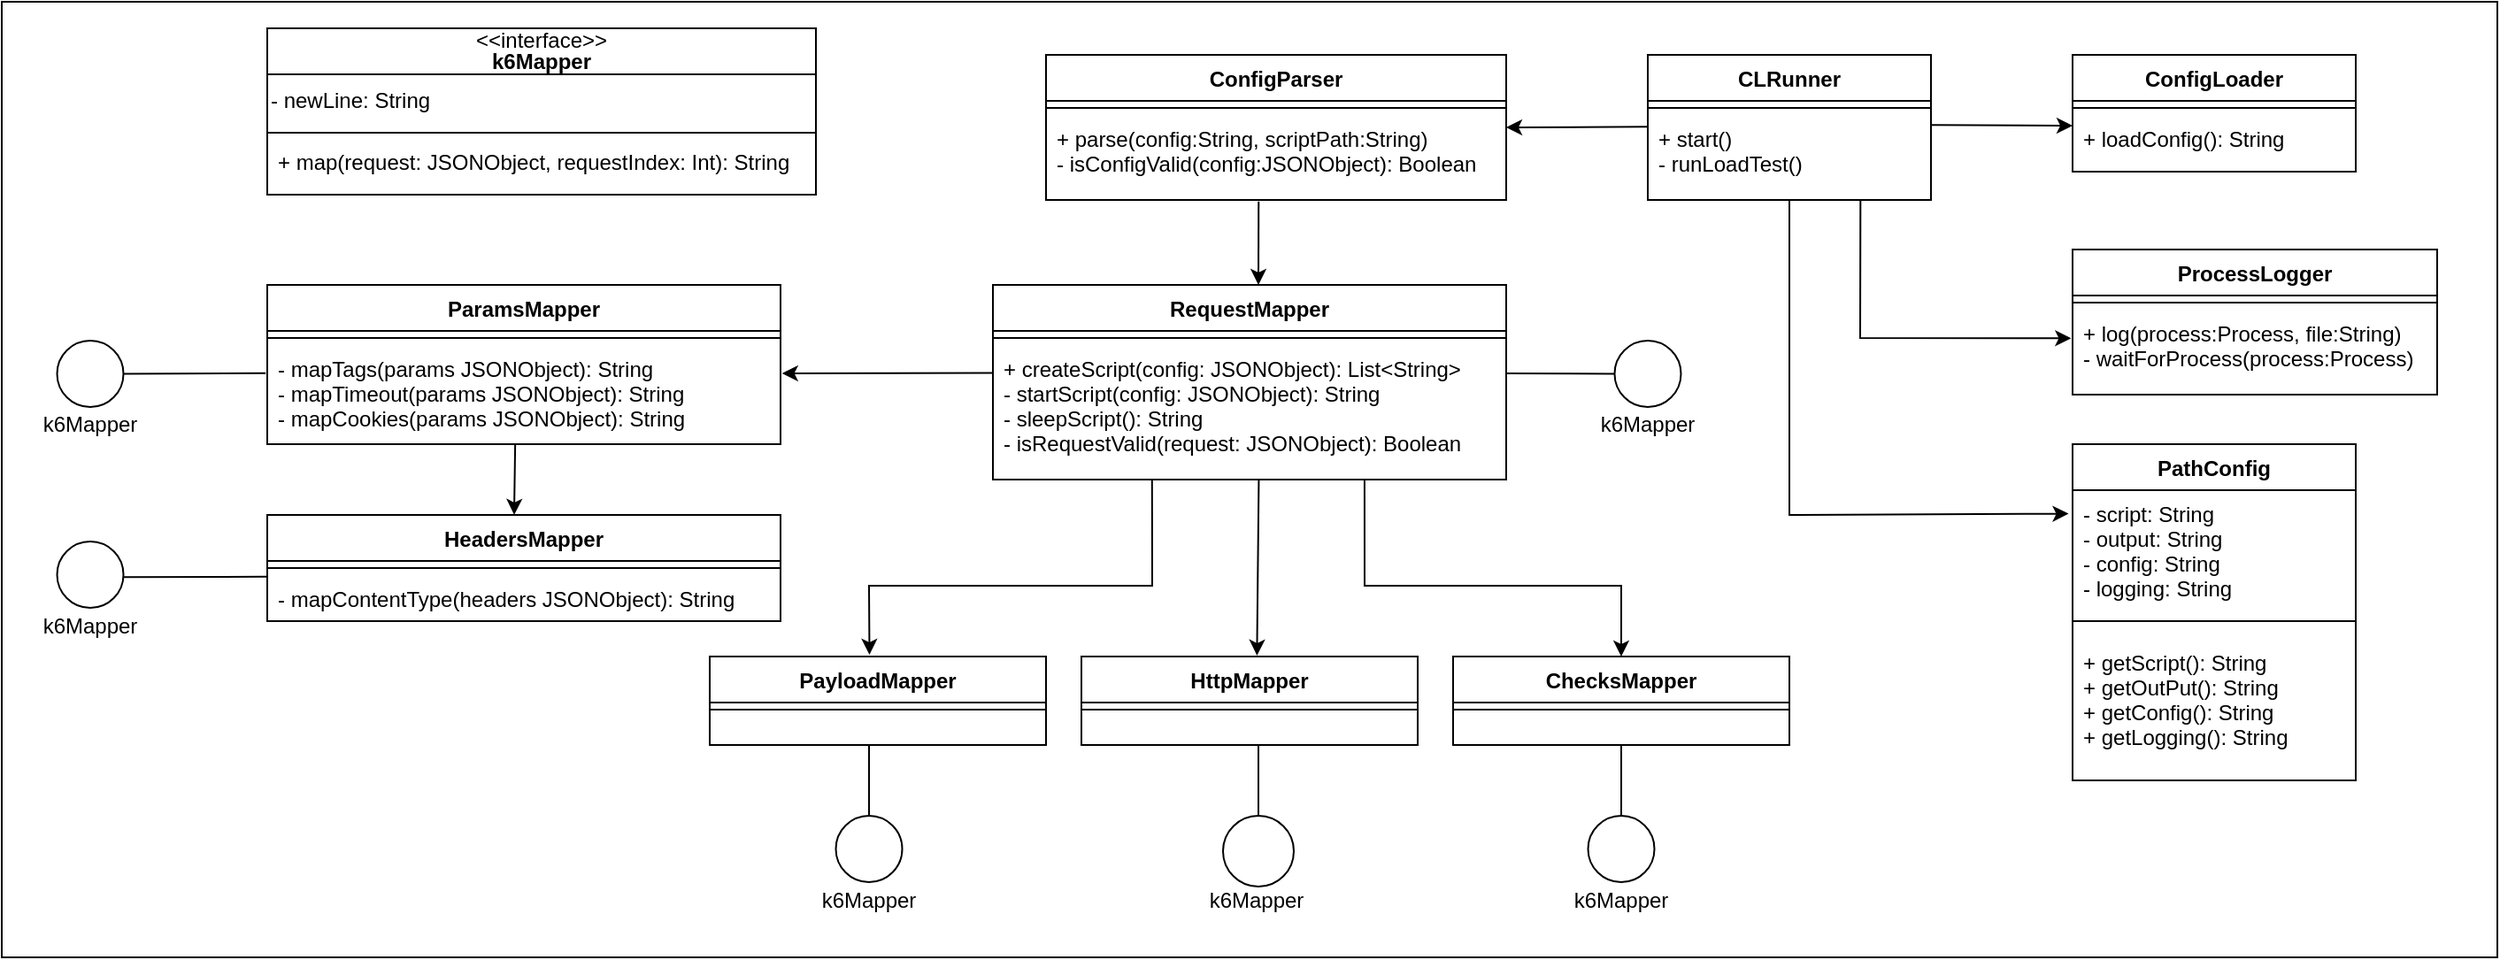 <mxfile version="20.4.1" type="device"><diagram id="C5RBs43oDa-KdzZeNtuy" name="Page-1"><mxGraphModel dx="2858" dy="1074" grid="1" gridSize="10" guides="1" tooltips="1" connect="1" arrows="1" fold="1" page="1" pageScale="1" pageWidth="827" pageHeight="1169" math="0" shadow="0"><root><mxCell id="WIyWlLk6GJQsqaUBKTNV-0"/><mxCell id="WIyWlLk6GJQsqaUBKTNV-1" parent="WIyWlLk6GJQsqaUBKTNV-0"/><mxCell id="igBrvfG-ouVhLRDRHnCO-88" value="" style="rounded=0;whiteSpace=wrap;html=1;fontSize=12;fontColor=#000000;" vertex="1" parent="WIyWlLk6GJQsqaUBKTNV-1"><mxGeometry x="-690" y="30" width="1410" height="540" as="geometry"/></mxCell><mxCell id="zkfFHV4jXpPFQw0GAbJ--0" value="CLRunner" style="swimlane;fontStyle=1;align=center;verticalAlign=top;childLayout=stackLayout;horizontal=1;startSize=26;horizontalStack=0;resizeParent=1;resizeLast=0;collapsible=1;marginBottom=0;rounded=0;shadow=0;strokeWidth=1;" parent="WIyWlLk6GJQsqaUBKTNV-1" vertex="1"><mxGeometry x="240" y="60" width="160" height="82" as="geometry"><mxRectangle x="230" y="140" width="160" height="26" as="alternateBounds"/></mxGeometry></mxCell><mxCell id="zkfFHV4jXpPFQw0GAbJ--4" value="" style="line;html=1;strokeWidth=1;align=left;verticalAlign=middle;spacingTop=-1;spacingLeft=3;spacingRight=3;rotatable=0;labelPosition=right;points=[];portConstraint=eastwest;" parent="zkfFHV4jXpPFQw0GAbJ--0" vertex="1"><mxGeometry y="26" width="160" height="8" as="geometry"/></mxCell><mxCell id="zkfFHV4jXpPFQw0GAbJ--5" value="+ start()&#xA;- runLoadTest()&#xA;" style="text;align=left;verticalAlign=top;spacingLeft=4;spacingRight=4;overflow=hidden;rotatable=0;points=[[0,0.5],[1,0.5]];portConstraint=eastwest;" parent="zkfFHV4jXpPFQw0GAbJ--0" vertex="1"><mxGeometry y="34" width="160" height="48" as="geometry"/></mxCell><mxCell id="igBrvfG-ouVhLRDRHnCO-1" value="" style="swimlane;fontStyle=1;align=center;verticalAlign=middle;childLayout=stackLayout;horizontal=1;startSize=26;horizontalStack=0;resizeParent=1;resizeLast=0;collapsible=1;marginBottom=0;rounded=0;shadow=0;strokeWidth=1;fontSize=12;labelPosition=center;verticalLabelPosition=middle;" vertex="1" parent="WIyWlLk6GJQsqaUBKTNV-1"><mxGeometry x="-540" y="45" width="310" height="94" as="geometry"><mxRectangle x="30" y="425" width="160" height="26" as="alternateBounds"/></mxGeometry></mxCell><mxCell id="igBrvfG-ouVhLRDRHnCO-37" value="- newLine: String" style="text;html=1;align=left;verticalAlign=middle;resizable=0;points=[];autosize=1;strokeColor=none;fillColor=none;fontSize=12;" vertex="1" parent="igBrvfG-ouVhLRDRHnCO-1"><mxGeometry y="26" width="310" height="30" as="geometry"/></mxCell><mxCell id="igBrvfG-ouVhLRDRHnCO-2" value="" style="line;html=1;strokeWidth=1;align=left;verticalAlign=middle;spacingTop=-1;spacingLeft=3;spacingRight=3;rotatable=0;labelPosition=right;points=[];portConstraint=eastwest;" vertex="1" parent="igBrvfG-ouVhLRDRHnCO-1"><mxGeometry y="56" width="310" height="6" as="geometry"/></mxCell><mxCell id="igBrvfG-ouVhLRDRHnCO-3" value="+ map(request: JSONObject, requestIndex: Int): String" style="text;align=left;verticalAlign=top;spacingLeft=4;spacingRight=4;overflow=hidden;rotatable=0;points=[[0,0.5],[1,0.5]];portConstraint=eastwest;" vertex="1" parent="igBrvfG-ouVhLRDRHnCO-1"><mxGeometry y="62" width="310" height="32" as="geometry"/></mxCell><mxCell id="igBrvfG-ouVhLRDRHnCO-10" value="ConfigLoader" style="swimlane;fontStyle=1;align=center;verticalAlign=top;childLayout=stackLayout;horizontal=1;startSize=26;horizontalStack=0;resizeParent=1;resizeLast=0;collapsible=1;marginBottom=0;rounded=0;shadow=0;strokeWidth=1;" vertex="1" parent="WIyWlLk6GJQsqaUBKTNV-1"><mxGeometry x="480" y="60" width="160" height="66" as="geometry"><mxRectangle x="230" y="140" width="160" height="26" as="alternateBounds"/></mxGeometry></mxCell><mxCell id="igBrvfG-ouVhLRDRHnCO-11" value="" style="line;html=1;strokeWidth=1;align=left;verticalAlign=middle;spacingTop=-1;spacingLeft=3;spacingRight=3;rotatable=0;labelPosition=right;points=[];portConstraint=eastwest;" vertex="1" parent="igBrvfG-ouVhLRDRHnCO-10"><mxGeometry y="26" width="160" height="8" as="geometry"/></mxCell><mxCell id="igBrvfG-ouVhLRDRHnCO-12" value="+ loadConfig(): String" style="text;align=left;verticalAlign=top;spacingLeft=4;spacingRight=4;overflow=hidden;rotatable=0;points=[[0,0.5],[1,0.5]];portConstraint=eastwest;" vertex="1" parent="igBrvfG-ouVhLRDRHnCO-10"><mxGeometry y="34" width="160" height="32" as="geometry"/></mxCell><mxCell id="igBrvfG-ouVhLRDRHnCO-13" value="PathConfig" style="swimlane;fontStyle=1;align=center;verticalAlign=top;childLayout=stackLayout;horizontal=1;startSize=26;horizontalStack=0;resizeParent=1;resizeLast=0;collapsible=1;marginBottom=0;rounded=0;shadow=0;strokeWidth=1;" vertex="1" parent="WIyWlLk6GJQsqaUBKTNV-1"><mxGeometry x="480" y="280" width="160" height="190" as="geometry"><mxRectangle x="230" y="140" width="160" height="26" as="alternateBounds"/></mxGeometry></mxCell><mxCell id="igBrvfG-ouVhLRDRHnCO-16" value="- script: String&#xA;- output: String&#xA;- config: String&#xA;- logging: String&#xA;" style="text;align=left;verticalAlign=top;spacingLeft=4;spacingRight=4;overflow=hidden;rotatable=0;points=[[0,0.5],[1,0.5]];portConstraint=eastwest;" vertex="1" parent="igBrvfG-ouVhLRDRHnCO-13"><mxGeometry y="26" width="160" height="64" as="geometry"/></mxCell><mxCell id="igBrvfG-ouVhLRDRHnCO-14" value="" style="line;html=1;strokeWidth=1;align=left;verticalAlign=middle;spacingTop=-1;spacingLeft=3;spacingRight=3;rotatable=0;labelPosition=right;points=[];portConstraint=eastwest;" vertex="1" parent="igBrvfG-ouVhLRDRHnCO-13"><mxGeometry y="90" width="160" height="20" as="geometry"/></mxCell><mxCell id="igBrvfG-ouVhLRDRHnCO-15" value="+ getScript(): String&#xA;+ getOutPut(): String&#xA;+ getConfig(): String&#xA;+ getLogging(): String&#xA;" style="text;align=left;verticalAlign=top;spacingLeft=4;spacingRight=4;overflow=hidden;rotatable=0;points=[[0,0.5],[1,0.5]];portConstraint=eastwest;" vertex="1" parent="igBrvfG-ouVhLRDRHnCO-13"><mxGeometry y="110" width="160" height="80" as="geometry"/></mxCell><mxCell id="igBrvfG-ouVhLRDRHnCO-20" value="ProcessLogger" style="swimlane;fontStyle=1;align=center;verticalAlign=top;childLayout=stackLayout;horizontal=1;startSize=26;horizontalStack=0;resizeParent=1;resizeLast=0;collapsible=1;marginBottom=0;rounded=0;shadow=0;strokeWidth=1;" vertex="1" parent="WIyWlLk6GJQsqaUBKTNV-1"><mxGeometry x="480" y="170" width="206" height="82" as="geometry"><mxRectangle x="230" y="140" width="160" height="26" as="alternateBounds"/></mxGeometry></mxCell><mxCell id="igBrvfG-ouVhLRDRHnCO-21" value="" style="line;html=1;strokeWidth=1;align=left;verticalAlign=middle;spacingTop=-1;spacingLeft=3;spacingRight=3;rotatable=0;labelPosition=right;points=[];portConstraint=eastwest;" vertex="1" parent="igBrvfG-ouVhLRDRHnCO-20"><mxGeometry y="26" width="206" height="8" as="geometry"/></mxCell><mxCell id="igBrvfG-ouVhLRDRHnCO-22" value="+ log(process:Process, file:String)&#xA;- waitForProcess(process:Process)&#xA;" style="text;align=left;verticalAlign=top;spacingLeft=4;spacingRight=4;overflow=hidden;rotatable=0;points=[[0,0.5],[1,0.5]];portConstraint=eastwest;" vertex="1" parent="igBrvfG-ouVhLRDRHnCO-20"><mxGeometry y="34" width="206" height="48" as="geometry"/></mxCell><mxCell id="igBrvfG-ouVhLRDRHnCO-23" value="ConfigParser" style="swimlane;fontStyle=1;align=center;verticalAlign=top;childLayout=stackLayout;horizontal=1;startSize=26;horizontalStack=0;resizeParent=1;resizeLast=0;collapsible=1;marginBottom=0;rounded=0;shadow=0;strokeWidth=1;" vertex="1" parent="WIyWlLk6GJQsqaUBKTNV-1"><mxGeometry x="-100" y="60" width="260" height="82" as="geometry"><mxRectangle x="230" y="140" width="160" height="26" as="alternateBounds"/></mxGeometry></mxCell><mxCell id="igBrvfG-ouVhLRDRHnCO-24" value="" style="line;html=1;strokeWidth=1;align=left;verticalAlign=middle;spacingTop=-1;spacingLeft=3;spacingRight=3;rotatable=0;labelPosition=right;points=[];portConstraint=eastwest;" vertex="1" parent="igBrvfG-ouVhLRDRHnCO-23"><mxGeometry y="26" width="260" height="8" as="geometry"/></mxCell><mxCell id="igBrvfG-ouVhLRDRHnCO-25" value="+ parse(config:String, scriptPath:String)&#xA;- isConfigValid(config:JSONObject): Boolean&#xA;&#xA;" style="text;align=left;verticalAlign=top;spacingLeft=4;spacingRight=4;overflow=hidden;rotatable=0;points=[[0,0.5],[1,0.5]];portConstraint=eastwest;" vertex="1" parent="igBrvfG-ouVhLRDRHnCO-23"><mxGeometry y="34" width="260" height="48" as="geometry"/></mxCell><mxCell id="igBrvfG-ouVhLRDRHnCO-26" value="" style="endArrow=classic;html=1;rounded=0;entryX=1;entryY=0.146;entryDx=0;entryDy=0;entryPerimeter=0;exitX=0.001;exitY=0.138;exitDx=0;exitDy=0;exitPerimeter=0;" edge="1" parent="WIyWlLk6GJQsqaUBKTNV-1" source="zkfFHV4jXpPFQw0GAbJ--5" target="igBrvfG-ouVhLRDRHnCO-25"><mxGeometry width="50" height="50" relative="1" as="geometry"><mxPoint x="239" y="100" as="sourcePoint"/><mxPoint x="163" y="100" as="targetPoint"/></mxGeometry></mxCell><mxCell id="igBrvfG-ouVhLRDRHnCO-28" value="" style="endArrow=classic;html=1;rounded=0;exitX=0.998;exitY=0.118;exitDx=0;exitDy=0;exitPerimeter=0;entryX=0;entryY=0.188;entryDx=0;entryDy=0;entryPerimeter=0;" edge="1" parent="WIyWlLk6GJQsqaUBKTNV-1" source="zkfFHV4jXpPFQw0GAbJ--5" target="igBrvfG-ouVhLRDRHnCO-12"><mxGeometry width="50" height="50" relative="1" as="geometry"><mxPoint x="420" y="100" as="sourcePoint"/><mxPoint x="460" y="100" as="targetPoint"/></mxGeometry></mxCell><mxCell id="igBrvfG-ouVhLRDRHnCO-29" value="" style="endArrow=classic;html=1;rounded=0;exitX=0.751;exitY=0.998;exitDx=0;exitDy=0;exitPerimeter=0;entryX=-0.004;entryY=0.336;entryDx=0;entryDy=0;entryPerimeter=0;" edge="1" parent="WIyWlLk6GJQsqaUBKTNV-1" source="zkfFHV4jXpPFQw0GAbJ--5" target="igBrvfG-ouVhLRDRHnCO-22"><mxGeometry width="50" height="50" relative="1" as="geometry"><mxPoint x="360" y="150" as="sourcePoint"/><mxPoint x="420" y="240" as="targetPoint"/><Array as="points"><mxPoint x="360" y="220"/></Array></mxGeometry></mxCell><mxCell id="igBrvfG-ouVhLRDRHnCO-30" value="" style="endArrow=classic;html=1;rounded=0;exitX=0.5;exitY=0.997;exitDx=0;exitDy=0;exitPerimeter=0;entryX=-0.014;entryY=0.208;entryDx=0;entryDy=0;entryPerimeter=0;" edge="1" parent="WIyWlLk6GJQsqaUBKTNV-1" source="zkfFHV4jXpPFQw0GAbJ--5" target="igBrvfG-ouVhLRDRHnCO-16"><mxGeometry width="50" height="50" relative="1" as="geometry"><mxPoint x="320" y="150" as="sourcePoint"/><mxPoint x="360" y="320" as="targetPoint"/><Array as="points"><mxPoint x="320" y="320"/></Array></mxGeometry></mxCell><mxCell id="igBrvfG-ouVhLRDRHnCO-34" value="RequestMapper" style="swimlane;fontStyle=1;align=center;verticalAlign=top;childLayout=stackLayout;horizontal=1;startSize=26;horizontalStack=0;resizeParent=1;resizeLast=0;collapsible=1;marginBottom=0;rounded=0;shadow=0;strokeWidth=1;" vertex="1" parent="WIyWlLk6GJQsqaUBKTNV-1"><mxGeometry x="-130" y="190" width="290" height="110" as="geometry"><mxRectangle x="230" y="140" width="160" height="26" as="alternateBounds"/></mxGeometry></mxCell><mxCell id="igBrvfG-ouVhLRDRHnCO-35" value="" style="line;html=1;strokeWidth=1;align=left;verticalAlign=middle;spacingTop=-1;spacingLeft=3;spacingRight=3;rotatable=0;labelPosition=right;points=[];portConstraint=eastwest;" vertex="1" parent="igBrvfG-ouVhLRDRHnCO-34"><mxGeometry y="26" width="290" height="8" as="geometry"/></mxCell><mxCell id="igBrvfG-ouVhLRDRHnCO-36" value="+ createScript(config: JSONObject): List&lt;String&gt;&#xA;- startScript(config: JSONObject): String&#xA;- sleepScript(): String&#xA;- isRequestValid(request: JSONObject): Boolean&#xA;" style="text;align=left;verticalAlign=top;spacingLeft=4;spacingRight=4;overflow=hidden;rotatable=0;points=[[0,0.5],[1,0.5]];portConstraint=eastwest;" vertex="1" parent="igBrvfG-ouVhLRDRHnCO-34"><mxGeometry y="34" width="290" height="76" as="geometry"/></mxCell><mxCell id="igBrvfG-ouVhLRDRHnCO-39" value="&amp;lt;&amp;lt;interface&amp;gt;&amp;gt;" style="text;html=1;strokeColor=none;fillColor=none;align=center;verticalAlign=top;whiteSpace=wrap;rounded=0;fontSize=12;fontColor=#000000;horizontal=1;spacing=10;" vertex="1" parent="WIyWlLk6GJQsqaUBKTNV-1"><mxGeometry x="-540" y="30" width="310" height="15" as="geometry"/></mxCell><mxCell id="igBrvfG-ouVhLRDRHnCO-40" value="&lt;b&gt;k6Mapper&lt;/b&gt;" style="text;html=1;strokeColor=none;fillColor=none;align=center;verticalAlign=top;whiteSpace=wrap;rounded=0;fontSize=12;fontColor=#000000;spacing=22;" vertex="1" parent="WIyWlLk6GJQsqaUBKTNV-1"><mxGeometry x="-540" y="30" width="310" height="10" as="geometry"/></mxCell><mxCell id="igBrvfG-ouVhLRDRHnCO-43" value="ParamsMapper" style="swimlane;fontStyle=1;align=center;verticalAlign=top;childLayout=stackLayout;horizontal=1;startSize=26;horizontalStack=0;resizeParent=1;resizeLast=0;collapsible=1;marginBottom=0;rounded=0;shadow=0;strokeWidth=1;" vertex="1" parent="WIyWlLk6GJQsqaUBKTNV-1"><mxGeometry x="-540" y="190" width="290" height="90" as="geometry"><mxRectangle x="230" y="140" width="160" height="26" as="alternateBounds"/></mxGeometry></mxCell><mxCell id="igBrvfG-ouVhLRDRHnCO-44" value="" style="line;html=1;strokeWidth=1;align=left;verticalAlign=middle;spacingTop=-1;spacingLeft=3;spacingRight=3;rotatable=0;labelPosition=right;points=[];portConstraint=eastwest;" vertex="1" parent="igBrvfG-ouVhLRDRHnCO-43"><mxGeometry y="26" width="290" height="8" as="geometry"/></mxCell><mxCell id="igBrvfG-ouVhLRDRHnCO-45" value="- mapTags(params JSONObject): String&#xA;- mapTimeout(params JSONObject): String&#xA;- mapCookies(params JSONObject): String&#xA;&#xA;" style="text;align=left;verticalAlign=top;spacingLeft=4;spacingRight=4;overflow=hidden;rotatable=0;points=[[0,0.5],[1,0.5]];portConstraint=eastwest;" vertex="1" parent="igBrvfG-ouVhLRDRHnCO-43"><mxGeometry y="34" width="290" height="56" as="geometry"/></mxCell><mxCell id="igBrvfG-ouVhLRDRHnCO-46" value="HeadersMapper" style="swimlane;fontStyle=1;align=center;verticalAlign=top;childLayout=stackLayout;horizontal=1;startSize=26;horizontalStack=0;resizeParent=1;resizeLast=0;collapsible=1;marginBottom=0;rounded=0;shadow=0;strokeWidth=1;" vertex="1" parent="WIyWlLk6GJQsqaUBKTNV-1"><mxGeometry x="-540" y="320" width="290" height="60" as="geometry"><mxRectangle x="230" y="140" width="160" height="26" as="alternateBounds"/></mxGeometry></mxCell><mxCell id="igBrvfG-ouVhLRDRHnCO-47" value="" style="line;html=1;strokeWidth=1;align=left;verticalAlign=middle;spacingTop=-1;spacingLeft=3;spacingRight=3;rotatable=0;labelPosition=right;points=[];portConstraint=eastwest;" vertex="1" parent="igBrvfG-ouVhLRDRHnCO-46"><mxGeometry y="26" width="290" height="8" as="geometry"/></mxCell><mxCell id="igBrvfG-ouVhLRDRHnCO-48" value="- mapContentType(headers JSONObject): String&#xA;&#xA;&#xA;" style="text;align=left;verticalAlign=top;spacingLeft=4;spacingRight=4;overflow=hidden;rotatable=0;points=[[0,0.5],[1,0.5]];portConstraint=eastwest;" vertex="1" parent="igBrvfG-ouVhLRDRHnCO-46"><mxGeometry y="34" width="290" height="26" as="geometry"/></mxCell><mxCell id="igBrvfG-ouVhLRDRHnCO-50" value="PayloadMapper" style="swimlane;fontStyle=1;align=center;verticalAlign=top;childLayout=stackLayout;horizontal=1;startSize=26;horizontalStack=0;resizeParent=1;resizeLast=0;collapsible=1;marginBottom=0;rounded=0;shadow=0;strokeWidth=1;" vertex="1" parent="WIyWlLk6GJQsqaUBKTNV-1"><mxGeometry x="-290" y="400" width="190" height="50" as="geometry"><mxRectangle x="230" y="140" width="160" height="26" as="alternateBounds"/></mxGeometry></mxCell><mxCell id="igBrvfG-ouVhLRDRHnCO-51" value="" style="line;html=1;strokeWidth=1;align=left;verticalAlign=middle;spacingTop=-1;spacingLeft=3;spacingRight=3;rotatable=0;labelPosition=right;points=[];portConstraint=eastwest;" vertex="1" parent="igBrvfG-ouVhLRDRHnCO-50"><mxGeometry y="26" width="190" height="8" as="geometry"/></mxCell><mxCell id="igBrvfG-ouVhLRDRHnCO-53" value="HttpMapper" style="swimlane;fontStyle=1;align=center;verticalAlign=top;childLayout=stackLayout;horizontal=1;startSize=26;horizontalStack=0;resizeParent=1;resizeLast=0;collapsible=1;marginBottom=0;rounded=0;shadow=0;strokeWidth=1;" vertex="1" parent="WIyWlLk6GJQsqaUBKTNV-1"><mxGeometry x="-80" y="400" width="190" height="50" as="geometry"><mxRectangle x="230" y="140" width="160" height="26" as="alternateBounds"/></mxGeometry></mxCell><mxCell id="igBrvfG-ouVhLRDRHnCO-54" value="" style="line;html=1;strokeWidth=1;align=left;verticalAlign=middle;spacingTop=-1;spacingLeft=3;spacingRight=3;rotatable=0;labelPosition=right;points=[];portConstraint=eastwest;" vertex="1" parent="igBrvfG-ouVhLRDRHnCO-53"><mxGeometry y="26" width="190" height="8" as="geometry"/></mxCell><mxCell id="igBrvfG-ouVhLRDRHnCO-55" value="ChecksMapper" style="swimlane;fontStyle=1;align=center;verticalAlign=top;childLayout=stackLayout;horizontal=1;startSize=26;horizontalStack=0;resizeParent=1;resizeLast=0;collapsible=1;marginBottom=0;rounded=0;shadow=0;strokeWidth=1;" vertex="1" parent="WIyWlLk6GJQsqaUBKTNV-1"><mxGeometry x="130" y="400" width="190" height="50" as="geometry"><mxRectangle x="230" y="140" width="160" height="26" as="alternateBounds"/></mxGeometry></mxCell><mxCell id="igBrvfG-ouVhLRDRHnCO-56" value="" style="line;html=1;strokeWidth=1;align=left;verticalAlign=middle;spacingTop=-1;spacingLeft=3;spacingRight=3;rotatable=0;labelPosition=right;points=[];portConstraint=eastwest;" vertex="1" parent="igBrvfG-ouVhLRDRHnCO-55"><mxGeometry y="26" width="190" height="8" as="geometry"/></mxCell><mxCell id="igBrvfG-ouVhLRDRHnCO-57" value="" style="endArrow=classic;html=1;rounded=0;fontSize=12;fontColor=#000000;exitX=0.462;exitY=1.019;exitDx=0;exitDy=0;exitPerimeter=0;" edge="1" parent="WIyWlLk6GJQsqaUBKTNV-1" source="igBrvfG-ouVhLRDRHnCO-25"><mxGeometry width="50" height="50" relative="1" as="geometry"><mxPoint x="-50" y="460" as="sourcePoint"/><mxPoint x="20" y="190" as="targetPoint"/></mxGeometry></mxCell><mxCell id="igBrvfG-ouVhLRDRHnCO-59" value="" style="ellipse;whiteSpace=wrap;html=1;aspect=fixed;fontSize=12;fontColor=#000000;align=center;" vertex="1" parent="WIyWlLk6GJQsqaUBKTNV-1"><mxGeometry x="-658.75" y="221.5" width="37.5" height="37.5" as="geometry"/></mxCell><mxCell id="igBrvfG-ouVhLRDRHnCO-60" value="k6Mapper" style="text;html=1;strokeColor=none;fillColor=none;align=center;verticalAlign=middle;whiteSpace=wrap;rounded=0;fontSize=12;fontColor=#000000;" vertex="1" parent="WIyWlLk6GJQsqaUBKTNV-1"><mxGeometry x="-670" y="259" width="60" height="20" as="geometry"/></mxCell><mxCell id="igBrvfG-ouVhLRDRHnCO-61" value="" style="endArrow=none;html=1;rounded=0;fontSize=12;fontColor=#000000;exitX=-0.003;exitY=0.284;exitDx=0;exitDy=0;exitPerimeter=0;entryX=1;entryY=0.5;entryDx=0;entryDy=0;" edge="1" parent="WIyWlLk6GJQsqaUBKTNV-1" source="igBrvfG-ouVhLRDRHnCO-45" target="igBrvfG-ouVhLRDRHnCO-59"><mxGeometry width="50" height="50" relative="1" as="geometry"><mxPoint x="-550" y="240" as="sourcePoint"/><mxPoint x="-600" y="240" as="targetPoint"/></mxGeometry></mxCell><mxCell id="igBrvfG-ouVhLRDRHnCO-64" value="" style="ellipse;whiteSpace=wrap;html=1;aspect=fixed;fontSize=12;fontColor=#000000;align=center;" vertex="1" parent="WIyWlLk6GJQsqaUBKTNV-1"><mxGeometry x="-658.75" y="335" width="37.5" height="37.5" as="geometry"/></mxCell><mxCell id="igBrvfG-ouVhLRDRHnCO-65" value="k6Mapper" style="text;html=1;strokeColor=none;fillColor=none;align=center;verticalAlign=middle;whiteSpace=wrap;rounded=0;fontSize=12;fontColor=#000000;" vertex="1" parent="WIyWlLk6GJQsqaUBKTNV-1"><mxGeometry x="-670" y="372.5" width="60" height="20" as="geometry"/></mxCell><mxCell id="igBrvfG-ouVhLRDRHnCO-66" value="" style="endArrow=none;html=1;rounded=0;fontSize=12;fontColor=#000000;entryX=0;entryY=0.035;entryDx=0;entryDy=0;entryPerimeter=0;exitX=0.996;exitY=0.536;exitDx=0;exitDy=0;exitPerimeter=0;" edge="1" parent="WIyWlLk6GJQsqaUBKTNV-1" source="igBrvfG-ouVhLRDRHnCO-64" target="igBrvfG-ouVhLRDRHnCO-48"><mxGeometry width="50" height="50" relative="1" as="geometry"><mxPoint x="-620" y="355" as="sourcePoint"/><mxPoint x="-590" y="335" as="targetPoint"/></mxGeometry></mxCell><mxCell id="igBrvfG-ouVhLRDRHnCO-67" value="" style="ellipse;whiteSpace=wrap;html=1;aspect=fixed;fontSize=12;fontColor=#000000;align=center;" vertex="1" parent="WIyWlLk6GJQsqaUBKTNV-1"><mxGeometry x="221.25" y="221.5" width="37.5" height="37.5" as="geometry"/></mxCell><mxCell id="igBrvfG-ouVhLRDRHnCO-68" value="k6Mapper" style="text;html=1;strokeColor=none;fillColor=none;align=center;verticalAlign=middle;whiteSpace=wrap;rounded=0;fontSize=12;fontColor=#000000;" vertex="1" parent="WIyWlLk6GJQsqaUBKTNV-1"><mxGeometry x="210" y="259" width="60" height="20" as="geometry"/></mxCell><mxCell id="igBrvfG-ouVhLRDRHnCO-69" value="" style="endArrow=none;html=1;rounded=0;fontSize=12;fontColor=#000000;entryX=0;entryY=0.5;entryDx=0;entryDy=0;exitX=1.001;exitY=0.211;exitDx=0;exitDy=0;exitPerimeter=0;" edge="1" parent="WIyWlLk6GJQsqaUBKTNV-1" source="igBrvfG-ouVhLRDRHnCO-36" target="igBrvfG-ouVhLRDRHnCO-67"><mxGeometry width="50" height="50" relative="1" as="geometry"><mxPoint x="150" y="280" as="sourcePoint"/><mxPoint x="200" y="230" as="targetPoint"/></mxGeometry></mxCell><mxCell id="igBrvfG-ouVhLRDRHnCO-70" value="" style="ellipse;whiteSpace=wrap;html=1;aspect=fixed;fontSize=12;fontColor=#000000;align=center;" vertex="1" parent="WIyWlLk6GJQsqaUBKTNV-1"><mxGeometry x="-218.75" y="490" width="37.5" height="37.5" as="geometry"/></mxCell><mxCell id="igBrvfG-ouVhLRDRHnCO-71" value="k6Mapper" style="text;html=1;strokeColor=none;fillColor=none;align=center;verticalAlign=middle;whiteSpace=wrap;rounded=0;fontSize=12;fontColor=#000000;" vertex="1" parent="WIyWlLk6GJQsqaUBKTNV-1"><mxGeometry x="-230" y="527.5" width="60" height="20" as="geometry"/></mxCell><mxCell id="igBrvfG-ouVhLRDRHnCO-72" value="" style="ellipse;whiteSpace=wrap;html=1;aspect=fixed;fontSize=12;fontColor=#000000;align=center;" vertex="1" parent="WIyWlLk6GJQsqaUBKTNV-1"><mxGeometry y="490" width="40" height="40" as="geometry"/></mxCell><mxCell id="igBrvfG-ouVhLRDRHnCO-73" value="k6Mapper" style="text;html=1;strokeColor=none;fillColor=none;align=center;verticalAlign=middle;whiteSpace=wrap;rounded=0;fontSize=12;fontColor=#000000;" vertex="1" parent="WIyWlLk6GJQsqaUBKTNV-1"><mxGeometry x="-11.25" y="527.5" width="60" height="20" as="geometry"/></mxCell><mxCell id="igBrvfG-ouVhLRDRHnCO-74" value="" style="ellipse;whiteSpace=wrap;html=1;aspect=fixed;fontSize=12;fontColor=#000000;align=center;" vertex="1" parent="WIyWlLk6GJQsqaUBKTNV-1"><mxGeometry x="206.25" y="490" width="37.5" height="37.5" as="geometry"/></mxCell><mxCell id="igBrvfG-ouVhLRDRHnCO-75" value="k6Mapper" style="text;html=1;strokeColor=none;fillColor=none;align=center;verticalAlign=middle;whiteSpace=wrap;rounded=0;fontSize=12;fontColor=#000000;" vertex="1" parent="WIyWlLk6GJQsqaUBKTNV-1"><mxGeometry x="195" y="527.5" width="60" height="20" as="geometry"/></mxCell><mxCell id="igBrvfG-ouVhLRDRHnCO-76" value="" style="endArrow=none;html=1;rounded=0;fontSize=12;fontColor=#000000;exitX=0.5;exitY=0;exitDx=0;exitDy=0;" edge="1" parent="WIyWlLk6GJQsqaUBKTNV-1" source="igBrvfG-ouVhLRDRHnCO-70"><mxGeometry width="50" height="50" relative="1" as="geometry"><mxPoint x="-220" y="500" as="sourcePoint"/><mxPoint x="-200" y="450" as="targetPoint"/></mxGeometry></mxCell><mxCell id="igBrvfG-ouVhLRDRHnCO-78" value="" style="endArrow=none;html=1;rounded=0;fontSize=12;fontColor=#000000;exitX=0.5;exitY=0;exitDx=0;exitDy=0;entryX=0.5;entryY=1;entryDx=0;entryDy=0;" edge="1" parent="WIyWlLk6GJQsqaUBKTNV-1" source="igBrvfG-ouVhLRDRHnCO-74" target="igBrvfG-ouVhLRDRHnCO-55"><mxGeometry width="50" height="50" relative="1" as="geometry"><mxPoint x="180" y="500" as="sourcePoint"/><mxPoint x="230" y="450" as="targetPoint"/></mxGeometry></mxCell><mxCell id="igBrvfG-ouVhLRDRHnCO-80" value="" style="endArrow=classic;html=1;rounded=0;fontSize=12;fontColor=#000000;exitX=0.31;exitY=1.002;exitDx=0;exitDy=0;exitPerimeter=0;entryX=0.475;entryY=-0.02;entryDx=0;entryDy=0;entryPerimeter=0;" edge="1" parent="WIyWlLk6GJQsqaUBKTNV-1" source="igBrvfG-ouVhLRDRHnCO-36" target="igBrvfG-ouVhLRDRHnCO-50"><mxGeometry width="50" height="50" relative="1" as="geometry"><mxPoint x="-120" y="350" as="sourcePoint"/><mxPoint x="-180" y="380" as="targetPoint"/><Array as="points"><mxPoint x="-40" y="360"/><mxPoint x="-200" y="360"/></Array></mxGeometry></mxCell><mxCell id="igBrvfG-ouVhLRDRHnCO-81" value="" style="endArrow=classic;html=1;rounded=0;fontSize=12;fontColor=#000000;exitX=0.724;exitY=1;exitDx=0;exitDy=0;exitPerimeter=0;entryX=0.5;entryY=0;entryDx=0;entryDy=0;" edge="1" parent="WIyWlLk6GJQsqaUBKTNV-1" source="igBrvfG-ouVhLRDRHnCO-36" target="igBrvfG-ouVhLRDRHnCO-55"><mxGeometry width="50" height="50" relative="1" as="geometry"><mxPoint x="100" y="370" as="sourcePoint"/><mxPoint x="240" y="380" as="targetPoint"/><Array as="points"><mxPoint x="80" y="360"/><mxPoint x="225" y="360"/></Array></mxGeometry></mxCell><mxCell id="igBrvfG-ouVhLRDRHnCO-82" value="" style="endArrow=classic;html=1;rounded=0;fontSize=12;fontColor=#000000;entryX=1.003;entryY=0.285;entryDx=0;entryDy=0;entryPerimeter=0;exitX=-0.001;exitY=0.208;exitDx=0;exitDy=0;exitPerimeter=0;" edge="1" parent="WIyWlLk6GJQsqaUBKTNV-1" source="igBrvfG-ouVhLRDRHnCO-36" target="igBrvfG-ouVhLRDRHnCO-45"><mxGeometry width="50" height="50" relative="1" as="geometry"><mxPoint x="-140" y="240" as="sourcePoint"/><mxPoint x="-150" y="220" as="targetPoint"/></mxGeometry></mxCell><mxCell id="igBrvfG-ouVhLRDRHnCO-83" value="" style="endArrow=classic;html=1;rounded=0;fontSize=12;fontColor=#000000;exitX=0.483;exitY=1.008;exitDx=0;exitDy=0;exitPerimeter=0;entryX=0.481;entryY=-0.001;entryDx=0;entryDy=0;entryPerimeter=0;" edge="1" parent="WIyWlLk6GJQsqaUBKTNV-1" source="igBrvfG-ouVhLRDRHnCO-45" target="igBrvfG-ouVhLRDRHnCO-46"><mxGeometry width="50" height="50" relative="1" as="geometry"><mxPoint x="-400" y="290" as="sourcePoint"/><mxPoint x="-400" y="310" as="targetPoint"/></mxGeometry></mxCell><mxCell id="igBrvfG-ouVhLRDRHnCO-86" value="" style="endArrow=none;html=1;rounded=0;fontSize=12;fontColor=#000000;exitX=0.5;exitY=0;exitDx=0;exitDy=0;" edge="1" parent="WIyWlLk6GJQsqaUBKTNV-1" source="igBrvfG-ouVhLRDRHnCO-72"><mxGeometry width="50" height="50" relative="1" as="geometry"><mxPoint x="20" y="470" as="sourcePoint"/><mxPoint x="20" y="450" as="targetPoint"/></mxGeometry></mxCell><mxCell id="igBrvfG-ouVhLRDRHnCO-87" value="" style="endArrow=classic;html=1;rounded=0;fontSize=12;fontColor=#000000;exitX=0.518;exitY=0.998;exitDx=0;exitDy=0;exitPerimeter=0;entryX=0.522;entryY=-0.011;entryDx=0;entryDy=0;entryPerimeter=0;" edge="1" parent="WIyWlLk6GJQsqaUBKTNV-1" source="igBrvfG-ouVhLRDRHnCO-36" target="igBrvfG-ouVhLRDRHnCO-53"><mxGeometry width="50" height="50" relative="1" as="geometry"><mxPoint x="20" y="310" as="sourcePoint"/><mxPoint x="20" y="350" as="targetPoint"/></mxGeometry></mxCell></root></mxGraphModel></diagram></mxfile>